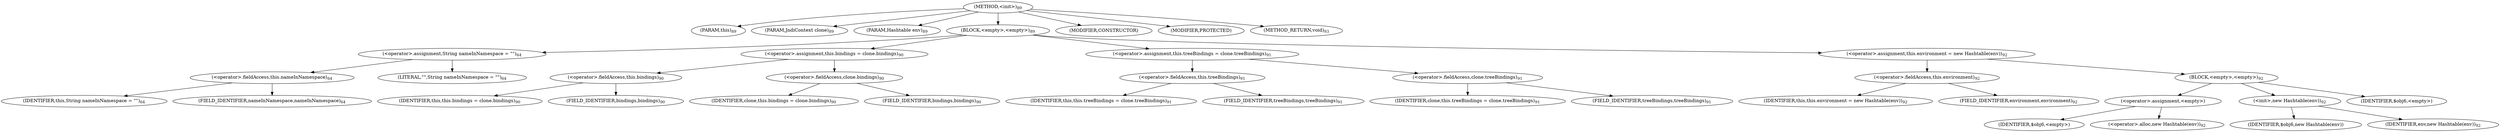 digraph "&lt;init&gt;" {  
"292" [label = <(METHOD,&lt;init&gt;)<SUB>89</SUB>> ]
"19" [label = <(PARAM,this)<SUB>89</SUB>> ]
"293" [label = <(PARAM,JndiContext clone)<SUB>89</SUB>> ]
"294" [label = <(PARAM,Hashtable env)<SUB>89</SUB>> ]
"295" [label = <(BLOCK,&lt;empty&gt;,&lt;empty&gt;)<SUB>89</SUB>> ]
"296" [label = <(&lt;operator&gt;.assignment,String nameInNamespace = &quot;&quot;)<SUB>64</SUB>> ]
"297" [label = <(&lt;operator&gt;.fieldAccess,this.nameInNamespace)<SUB>64</SUB>> ]
"298" [label = <(IDENTIFIER,this,String nameInNamespace = &quot;&quot;)<SUB>64</SUB>> ]
"299" [label = <(FIELD_IDENTIFIER,nameInNamespace,nameInNamespace)<SUB>64</SUB>> ]
"300" [label = <(LITERAL,&quot;&quot;,String nameInNamespace = &quot;&quot;)<SUB>64</SUB>> ]
"301" [label = <(&lt;operator&gt;.assignment,this.bindings = clone.bindings)<SUB>90</SUB>> ]
"302" [label = <(&lt;operator&gt;.fieldAccess,this.bindings)<SUB>90</SUB>> ]
"18" [label = <(IDENTIFIER,this,this.bindings = clone.bindings)<SUB>90</SUB>> ]
"303" [label = <(FIELD_IDENTIFIER,bindings,bindings)<SUB>90</SUB>> ]
"304" [label = <(&lt;operator&gt;.fieldAccess,clone.bindings)<SUB>90</SUB>> ]
"305" [label = <(IDENTIFIER,clone,this.bindings = clone.bindings)<SUB>90</SUB>> ]
"306" [label = <(FIELD_IDENTIFIER,bindings,bindings)<SUB>90</SUB>> ]
"307" [label = <(&lt;operator&gt;.assignment,this.treeBindings = clone.treeBindings)<SUB>91</SUB>> ]
"308" [label = <(&lt;operator&gt;.fieldAccess,this.treeBindings)<SUB>91</SUB>> ]
"20" [label = <(IDENTIFIER,this,this.treeBindings = clone.treeBindings)<SUB>91</SUB>> ]
"309" [label = <(FIELD_IDENTIFIER,treeBindings,treeBindings)<SUB>91</SUB>> ]
"310" [label = <(&lt;operator&gt;.fieldAccess,clone.treeBindings)<SUB>91</SUB>> ]
"311" [label = <(IDENTIFIER,clone,this.treeBindings = clone.treeBindings)<SUB>91</SUB>> ]
"312" [label = <(FIELD_IDENTIFIER,treeBindings,treeBindings)<SUB>91</SUB>> ]
"313" [label = <(&lt;operator&gt;.assignment,this.environment = new Hashtable(env))<SUB>92</SUB>> ]
"314" [label = <(&lt;operator&gt;.fieldAccess,this.environment)<SUB>92</SUB>> ]
"21" [label = <(IDENTIFIER,this,this.environment = new Hashtable(env))<SUB>92</SUB>> ]
"315" [label = <(FIELD_IDENTIFIER,environment,environment)<SUB>92</SUB>> ]
"316" [label = <(BLOCK,&lt;empty&gt;,&lt;empty&gt;)<SUB>92</SUB>> ]
"317" [label = <(&lt;operator&gt;.assignment,&lt;empty&gt;)> ]
"318" [label = <(IDENTIFIER,$obj6,&lt;empty&gt;)> ]
"319" [label = <(&lt;operator&gt;.alloc,new Hashtable(env))<SUB>92</SUB>> ]
"320" [label = <(&lt;init&gt;,new Hashtable(env))<SUB>92</SUB>> ]
"321" [label = <(IDENTIFIER,$obj6,new Hashtable(env))> ]
"322" [label = <(IDENTIFIER,env,new Hashtable(env))<SUB>92</SUB>> ]
"323" [label = <(IDENTIFIER,$obj6,&lt;empty&gt;)> ]
"324" [label = <(MODIFIER,CONSTRUCTOR)> ]
"325" [label = <(MODIFIER,PROTECTED)> ]
"326" [label = <(METHOD_RETURN,void)<SUB>93</SUB>> ]
  "292" -> "19" 
  "292" -> "293" 
  "292" -> "294" 
  "292" -> "295" 
  "292" -> "324" 
  "292" -> "325" 
  "292" -> "326" 
  "295" -> "296" 
  "295" -> "301" 
  "295" -> "307" 
  "295" -> "313" 
  "296" -> "297" 
  "296" -> "300" 
  "297" -> "298" 
  "297" -> "299" 
  "301" -> "302" 
  "301" -> "304" 
  "302" -> "18" 
  "302" -> "303" 
  "304" -> "305" 
  "304" -> "306" 
  "307" -> "308" 
  "307" -> "310" 
  "308" -> "20" 
  "308" -> "309" 
  "310" -> "311" 
  "310" -> "312" 
  "313" -> "314" 
  "313" -> "316" 
  "314" -> "21" 
  "314" -> "315" 
  "316" -> "317" 
  "316" -> "320" 
  "316" -> "323" 
  "317" -> "318" 
  "317" -> "319" 
  "320" -> "321" 
  "320" -> "322" 
}
